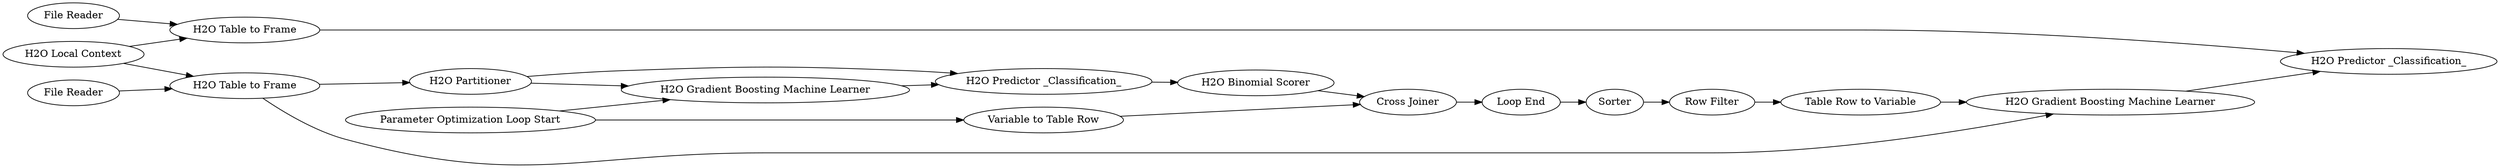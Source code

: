 digraph {
	66 -> 68
	73 -> 74
	19 -> 56
	78 -> 79
	56 -> 76
	74 -> 79
	68 -> 70
	61 -> 75
	61 -> 64
	77 -> 63
	64 -> 63
	12 -> 74
	76 -> 77
	12 -> 19
	63 -> 62
	75 -> 76
	19 -> 78
	56 -> 75
	62 -> 66
	70 -> 78
	58 -> 19
	64 [label="Variable to Table Row"]
	62 [label="Loop End"]
	66 [label=Sorter]
	70 [label="Table Row to Variable"]
	68 [label="Row Filter"]
	79 [label="H2O Predictor _Classification_"]
	56 [label="H2O Partitioner"]
	76 [label="H2O Predictor _Classification_"]
	74 [label="H2O Table to Frame"]
	19 [label="H2O Table to Frame"]
	58 [label="File Reader"]
	75 [label="H2O Gradient Boosting Machine Learner"]
	61 [label="Parameter Optimization Loop Start"]
	63 [label="Cross Joiner"]
	77 [label="H2O Binomial Scorer"]
	73 [label="File Reader"]
	12 [label="H2O Local Context"]
	78 [label="H2O Gradient Boosting Machine Learner"]
	rankdir=LR
}
